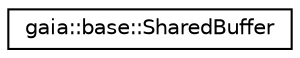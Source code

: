 digraph G
{
  edge [fontname="Helvetica",fontsize="10",labelfontname="Helvetica",labelfontsize="10"];
  node [fontname="Helvetica",fontsize="10",shape=record];
  rankdir=LR;
  Node1 [label="gaia::base::SharedBuffer",height=0.2,width=0.4,color="black", fillcolor="white", style="filled",URL="$d6/d26/classgaia_1_1base_1_1_shared_buffer.html"];
}
